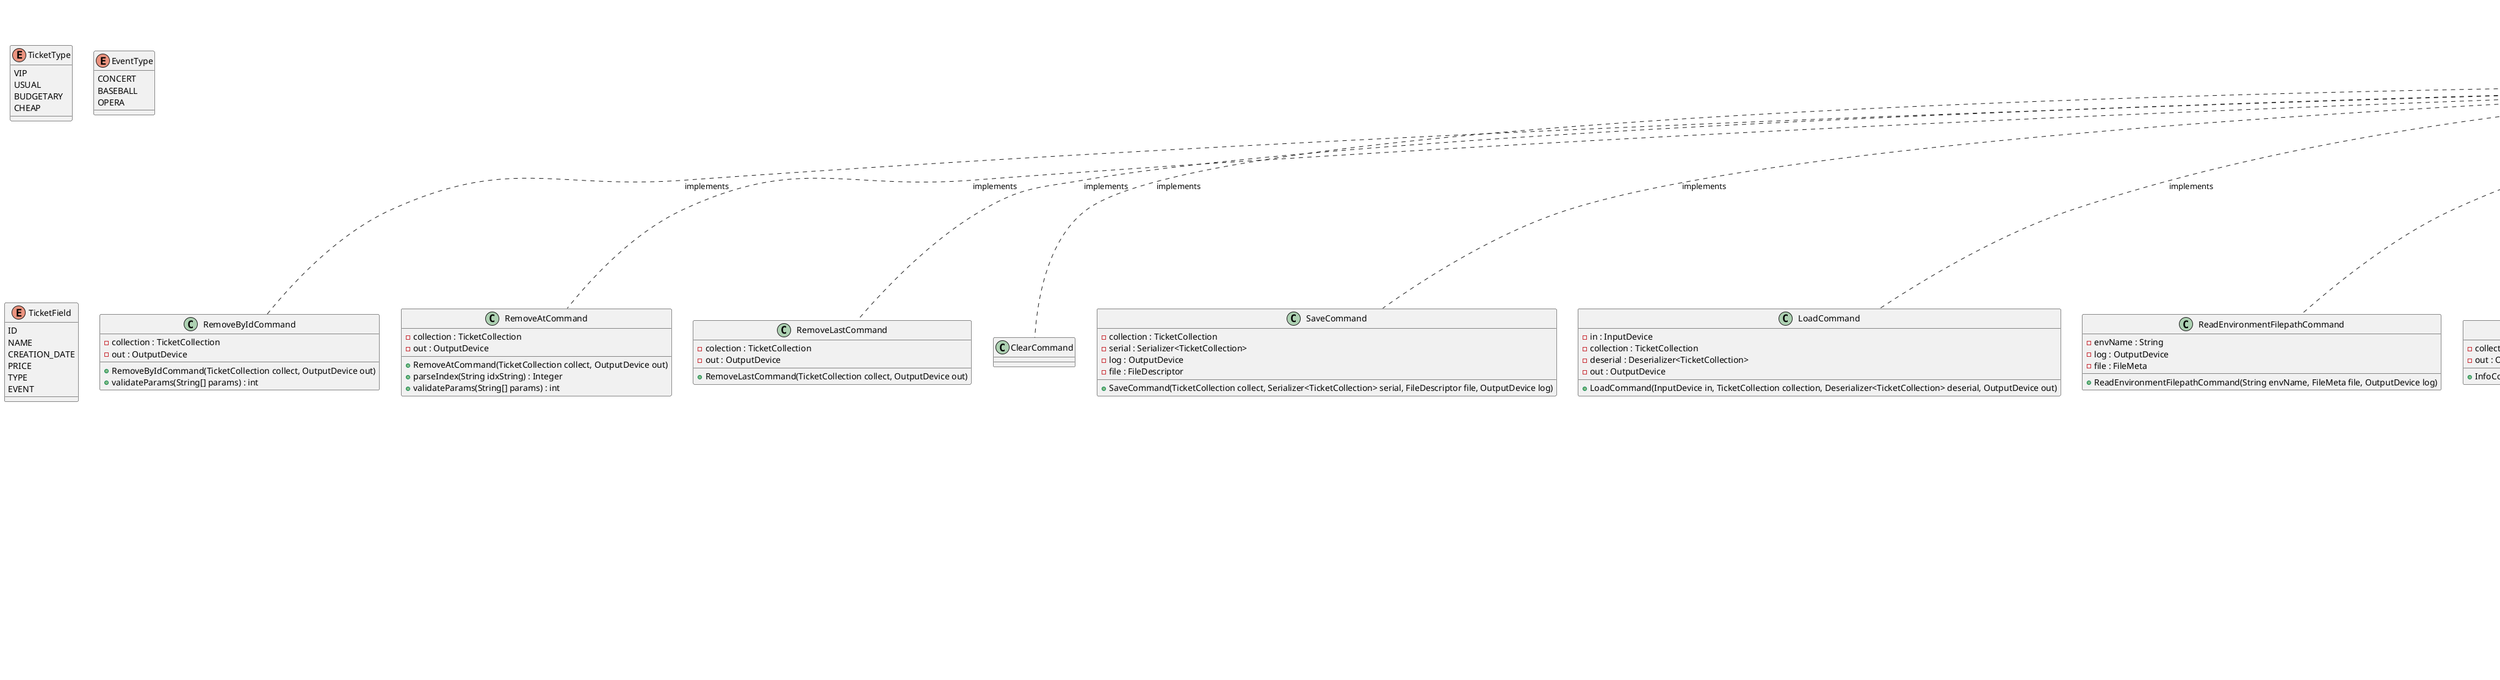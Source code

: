 @startuml name

Command <.. HelpCommand : implements
Command <.. InfoCommand : implements
Command <.. ShowCommand : implements
Command <.. MinByPriceCommand : implements
Command <.. CountGreaterThanEventCommand : implements
Command <.. PrintFieldDescendingTypeCommand : implements
Command <.. AddCommand : implements
Command <.. AddIfMaxCommand : implements
Command <.. UpdateCommand : implements
Command <.. RemoveByIdCommand : implements
Command <.. RemoveAtCommand : implements
Command <.. RemoveLastCommand : implements
Command <.. ClearCommand : implements
Command <.. SaveCommand : implements
Command <.. ExecuteScriptCommand : implements
Command <.. ExitCommand : implements
Command <.. LoadCommand : implements
Command <.. ReadEnvironmentFilepathCommand : implements

InputDevice <-- InteractiveInputDevice

interface InteractiveInputDevice {
   +read(String message) : String
}

InteractiveInputDevice <.. Console : implements
OutputDevice <.. Console : implements
OutputDevice <.. XMLStorage : implements
CollectionWorker <.. TicketCollection : implements
Shell <.. TicketShell : implements
TicketShell +-- RawCommand
TicketShell +-- TShellParser

class Console {
   -in : Scanner
   -out : OutputStreamWriter
   +init() : Console
}



class TicketCollection
class TicketShell

interface Command {
   +execute(String[] params) : void
   +name() : String
   +signature() : String
   +description() : String
}

class AddCommand {
   -collect : TicketCollection
   -in : InteractiveInputDevice
   -out : OutputDevice
   +AddCommand(TicketCollection collect, InteractiveInputDevice in, OutputDevice out)
}

class AddIfMaxCommand {
   -collect : TicketCollection
   -in : InteractiveInputDevice
   -out : OutputDevice
   +AddIfMaxCommand(TicketCollection collect, InteractiveInputDevice in, OutputDevice out)
}

class UpdateCommand {
   -collect : TicketCollection
   -out : OutputDevice
   +UpdateCommand(TicketCollection collect, OutputDevice out)
   +validateParams(String[] params) : int
}

class CountGreaterThanEventCommand {
   -collection : TicketCollection
   -out : OutputDevice
   +CountGreaterThanEventCommand(TicketCollection collect, OutputDevice out)
   +validateParams(String[] params) : int
}

interface ShellCommand {
   +setShell() : void
}

ShellCommand <.. ExecuteScriptCommand

class ExecuteScriptCommand {
   -shell : Shell
   -log : OutputDevice
   -stack : Set<String>
   +ExecuteScriptCommand(OutputDevice log)
   +validateParams() : int
}

ShellCommand <.. ExitCommand

class ExitCommand {
   -shell Shell
}

ShellCommand <.. HelpCommand

class HelpCommand {
   -shell : Shell
   -out : OutputDevice
   +HelpCommand()
}

class InfoCommand {
   -collection : TicketCollection
   -out : OutputDevice
   +InfoCommand(TicketCollection collect, OutputDevice out)
}

interface Deserializer<T> {
   +Deserialize(String str) : T
}

interface Serializer<T> {
   +serialize(T obj) : String
}

Serializer <.. TicketXMLMapper : implements
Deserializer <.. TicketXMLMapper : implements

class TicketXMLMapper {
   -mapper : XmlMapper
   +TicketXMLMapper()
}

class LoadCommand {
   -in : InputDevice
   -collection : TicketCollection
   -deserial : Deserializer<TicketCollection>
   -out : OutputDevice
   +LoadCommand(InputDevice in, TicketCollection collection, Deserializer<TicketCollection> deserial, OutputDevice out)
}

class MinByPriceCommand {
   -collection : TicketCollection
   -out : OutputDevice
   +MinByPriceCommand(TicketCollection collect, OutputDevice out)
}

class PrintFieldDescendingTypeCommand {
   -collection : TicketCollection
   -out : OutputDevice
   +PrintFieldDescendingTypeCommand(TicketCollection collect, OutputDevice out)
}

interface FileMeta {
   +setPath(String filePath) : void
   +getPath() : String
   +getName() : String
   +createFile() : int
}

class ReadEnvironmentFilepathCommand {
   -envName : String
   -log : OutputDevice
   -file : FileMeta
   +ReadEnvironmentFilepathCommand(String envName, FileMeta file, OutputDevice log)
}

class RemoveAtCommand {
   -collection : TicketCollection
   -out : OutputDevice
   +RemoveAtCommand(TicketCollection collect, OutputDevice out)
   +parseIndex(String idxString) : Integer
   +validateParams(String[] params) : int
}

class RemoveByIdCommand {
   -collection : TicketCollection
   -out : OutputDevice
   +RemoveByIdCommand(TicketCollection collect, OutputDevice out)
   +validateParams(String[] params) : int
}

class RemoveLastCommand {
   -colection : TicketCollection
   -out : OutputDevice
   +RemoveLastCommand(TicketCollection collect, OutputDevice out)
}

class SaveCommand {
   -collection : TicketCollection
   -serial : Serializer<TicketCollection>
   -log : OutputDevice
   -file : FileDescriptor
   +SaveCommand(TicketCollection collect, Serializer<TicketCollection> serial, FileDescriptor file, OutputDevice log)
}

InputDevice <.. FileDescriptor : implements
OutputDevice <.. FileDescriptor : implements
FileMeta <.. FileDescriptor : implements

abstract class FileDescriptor

FileDescriptor <-- FileIO

class FileIO {
   -filePath : String
   -inStream : InputStream
   -inReader : BufferedInputStream
   -outStream : OutputStream
   -outWriter : OutputStreamWriter
}

class ShowCommand {
   -collection : TicketCollection
   -out : OutputDevice
   +ShowCommand(TicketCollection collect, OutputDevice out)
}

class UpdateCommand {
   -collect : TicketCollection
   -in : InteractiveInputDevice
   -out : OutputDevice
   +UpdateCommand(TicketCollection collect, InteractiveInputDevice in, OutputDevice out)
   +validateParams(String[] params) : int
}

interface Shell {
   +getInput() : InteractiveInputDevice
   +getOutput() : OutputDevice
   +getCommands() : Map<String, Command>
   +getCommand(String str) : Command
   +addCommand(Command cmd) : int
   +getStackSize() : int
   +setStackSize(int size) : void
   +createFd() : FileDescriptor
   +processCommandLine(String cmd) : int
   +open(): void
   +close(): void
}

class TicketShell {
   -in : InteractiveInputDevice
   -out : OutputDevice
   -commands : Map<String, Command>
   -preExecute : ArrayList<Command>
   -isOpen : boolean
   -stackSize : int
   +TicketShell(InteractiveInputDevice in, OutputDevice out)
}

static class RawCommand {
   cmd : String
   params : String[]
   +RawCommand(int paramsCount)
}

static class TShellParser {
   +static parseLine(String line) : RawCommand
}

TicketCollection +-- TicketCollectionMetadata

class TicketCollection {
   -tickets : ArrayList<Ticket>
   -ticketGenerator : IdGenerator
   -eventGenerator : IdGenerator
   -meta : TicketCollectionMetadata
   +TicketCollection(String name, IdGenerator ticketGen, IdGenerator eventGen)
   +addRaw(Ticket obj) : int
   +removeAt(int index) : int
   +removeLast() : int
   +getTicketIdGenerator() : IdGenerator
   +getEventIdGenerator() : IdGenerator
   +sort(TicketField field) : ArrayList<Ticket>
   +sort(TicketField field, boolean descending) : ArrayList<Ticket>
   +getMetadata() : TicketCollectionMetadata
   +setMetadata() : void
}

class TicketCollectionMetadata {
   -creationTime : LocalDateTime
   -type : String
   -name : String
   +TicketCollectionMetadata()
   +TicketCollectionMetadata(String name)
   +setName(String name) : void
   +getCreationTime() : LocalDateTime
   +getName() : String
   +getType() : String
}

interface OutputDevice {
   +write(str: String): void
}

interface CollectionWorker<T> {
   +add(T obj) : int
   +get(Long id) : T
   +update(Long id) : int
   +remove(Long id) : int
   +clear() : void
}

IdGenerator <.. TicketIdGenerator : implements

interface IdGenerator {
   +bookId(Object obj) : Long
   +takeId(Long id) : int
   +freeId(Long id) : int
   +isTaken(Long id) : boolean
   +isBooked(Long id) : boolean
}

class TicketIdGenerator {
   -userIds : Set<Long>
   -pendingIds : Set<Long>
   +TicketIdGenerator()
}

interface Command {
   +execute(): void
   +description(): String
}

interface Validatable {
   +isValid() : boolean
}

Validatable <.. Coordinates : implements
Validatable <.. Ticket : implements
Validatable <.. Event : implements

Ticket +-- TicketValidator
Ticket +-- TicketParser

class Ticket {
   -id: Long;
   -name: String
   -coordinates: Coordinates
   -creationDate: java.time.LocalDateTime
   -price: int
   -type: TicketType
   -event: Event
   +setId(Long id) : int
   +setCreationDate(LocalDateTime date) : int
   +setName(String name) : int
   +setCoordinates(Coordinates coords) : int
   +setPrice(int price) : int
   +setType(TicketType type) : int
   +setEvent(Event event) : int
   +setEvent(Event event, boolean validate) : int
   +getId() : Long
   +getName() : String
   +getCoordinates() : Coordinates
   +getCreationDate() : LocalDateTime
   +getPrice() : int
   +getType() : TicketType
   +getEvent() : Event
}

static class TicketValidator {
   +static validateId(Long id) : boolean
   +static validateCreationDate(LocalDateTime creationDate) : boolean
   +static validateName(String name) : boolean
   +static validateCoordinates(Coordinates coords) : boolean
   +static validatePrice(int cost) : boolean
   +static validateType(TicketType type) : boolean
   +static validateEvent(Event event) : boolean
}

static class TicketParser {
   +static parseId(String id) : Long
   +static parsePrice(String price) : int
   +static parseType(String type) : TicketType
}

Coordinates +-- CoordinatesValidator
Coordinates +-- CoordinatesParser

class Coordinates {
   -x: Float
   -y: Float
   +setX(Float x) : int
   +setY(Float y) : int
   +getX() : Float
   +getY() : Float
}

static class CoordinatesValidator {
   +static validateX() : boolean
   +static validateY() : boolean
}

static class CoordinatesParser {
   +static parseX(String x) : Float
   +static parseY(String y) : Float
}

Event +-- EventValidator
Event +-- EventParser

class Event {
   -id: Long
   -name: String
   -description: String
   -eventType: EventType
   +setId(Long id) : int
   +setName(String name) : int
   +setDescription(String desc) : int
   +setEventType(EventType type) : int
   +getId() : Long
   +getName() : String
   +getDescription() : String
   +getEventType() : EventType
}

static class EventValidator {
   +static validateId(Long id) : boolean
   +static validateName(String name) : boolean
   +static validateDescription(String description) : boolean
   +static validateEventType(EventType type) : boolean
}

static class EventParser {
   +static parseId(String id) : Long
   +static parseType(String type) : EventType
}



enum TicketType {
   VIP
   USUAL
   BUDGETARY
   CHEAP
}
enum EventType {
   CONCERT
   BASEBALL
   OPERA
}

enum TicketField {
   ID
   NAME
   CREATION_DATE
   PRICE
   TYPE
   EVENT
}

@enduml